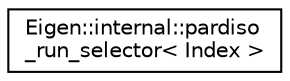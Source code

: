 digraph "Graphical Class Hierarchy"
{
  edge [fontname="Helvetica",fontsize="10",labelfontname="Helvetica",labelfontsize="10"];
  node [fontname="Helvetica",fontsize="10",shape=record];
  rankdir="LR";
  Node1 [label="Eigen::internal::pardiso\l_run_selector\< Index \>",height=0.2,width=0.4,color="black", fillcolor="white", style="filled",URL="$struct_eigen_1_1internal_1_1pardiso__run__selector.html"];
}
